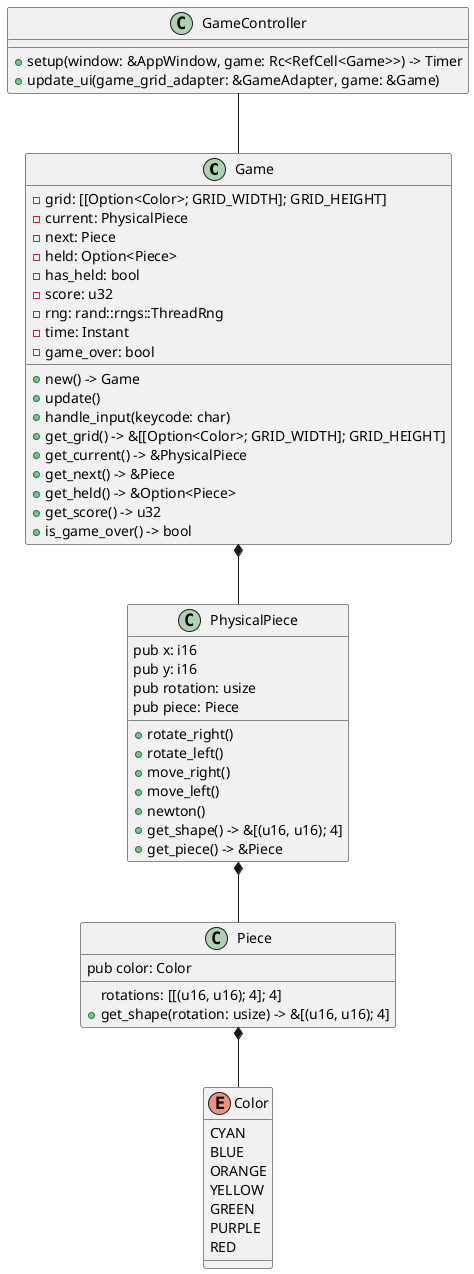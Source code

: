 @startuml diamond
class Game {
    -grid: [[Option<Color>; GRID_WIDTH]; GRID_HEIGHT]
    -current: PhysicalPiece
    -next: Piece
    -held: Option<Piece>
    -has_held: bool
    -score: u32
    -rng: rand::rngs::ThreadRng
    -time: Instant
    -game_over: bool
    +new() -> Game
    +update()
    +handle_input(keycode: char)
    +get_grid() -> &[[Option<Color>; GRID_WIDTH]; GRID_HEIGHT]
    +get_current() -> &PhysicalPiece
    +get_next() -> &Piece
    +get_held() -> &Option<Piece>
    +get_score() -> u32
    +is_game_over() -> bool
}

class PhysicalPiece {
    pub x: i16
    pub y: i16
    pub rotation: usize
    pub piece: Piece
    +rotate_right()
    +rotate_left()
    +move_right()
    +move_left()
    +newton()
    +get_shape() -> &[(u16, u16); 4]
    +get_piece() -> &Piece
}

class Piece {
    pub color: Color
    rotations: [[(u16, u16); 4]; 4]
    +get_shape(rotation: usize) -> &[(u16, u16); 4]
}

enum Color {
    CYAN
    BLUE
    ORANGE
    YELLOW
    GREEN
    PURPLE
    RED
}

class GameController {
    +setup(window: &AppWindow, game: Rc<RefCell<Game>>) -> Timer
    +update_ui(game_grid_adapter: &GameAdapter, game: &Game)
}

Game *-- PhysicalPiece
PhysicalPiece *--  Piece
Piece *-- Color
GameController -- Game

@enduml

@startuml function
!define RECTANGLE class

RECTANGLE Game {
    +new() -> Game
    +update()
    +handle_input(keycode: char)
    +get_grid() -> &[[Option<Color>; GRID_WIDTH]; GRID_HEIGHT]
    +get_current() -> &PhysicalPiece
    +get_next() -> &Piece
    +get_held() -> &Option<Piece>
    +get_score() -> u32
    +is_game_over() -> bool
}

RECTANGLE GameController {
    +setup(window: &AppWindow, game: Rc<RefCell<Game>>) -> Timer
    +update_ui(game_grid_adapter: &GameAdapter, game: &Game)
}

RECTANGLE UI {
    +on_play_pressed()
    +on_key_pressed(key_text: SharedString)
    +global::<GameAdapter>()
    +run()
}

GameController --> Game : controls
UI --> GameController : interacts with
UI --> Game : displays state

@enduml

